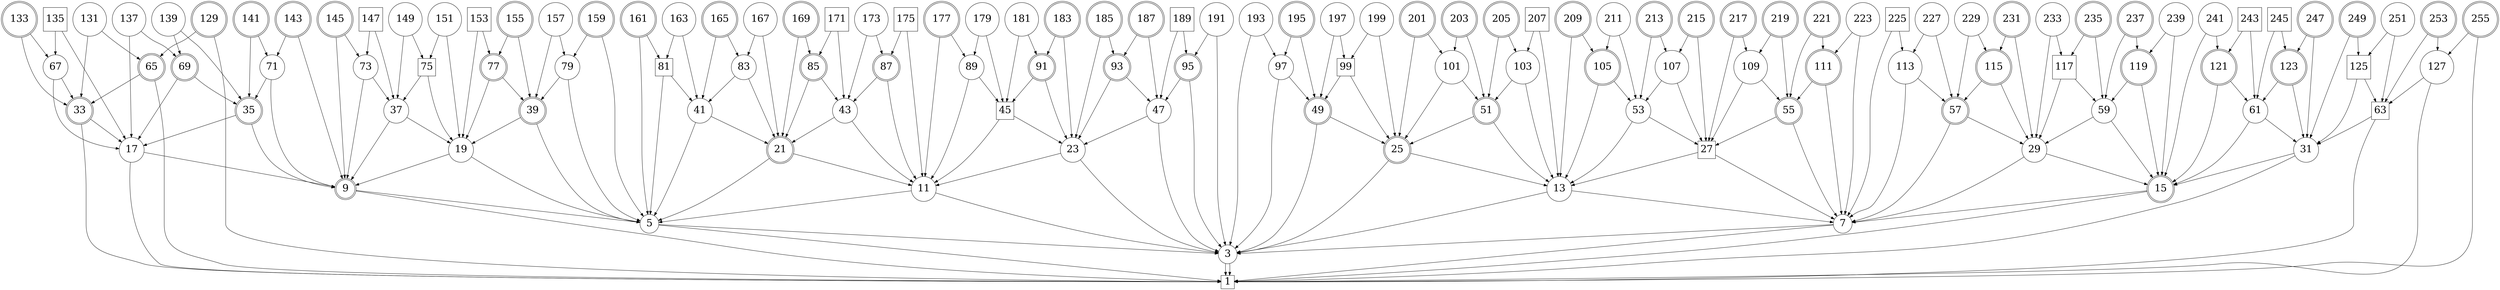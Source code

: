 digraph G {
  rankdir=TB;
  node [fontsize=30 style=filled fillcolor=white];

  // Prime
  node [shape=circle];
  3 [label=3];
  5 [label=5];
  7 [label=7];
  11 [label=11];
  13 [label=13];
  17 [label=17];
  19 [label=19];
  23 [label=23];
  29 [label=29];
  31 [label=31];
  37 [label=37];
  41 [label=41];
  43 [label=43];
  47 [label=47];
  53 [label=53];
  59 [label=59];
  61 [label=61];
  67 [label=67];
  71 [label=71];
  73 [label=73];
  79 [label=79];
  83 [label=83];
  89 [label=89];
  97 [label=97];
  101 [label=101];
  103 [label=103];
  107 [label=107];
  109 [label=109];
  113 [label=113];
  127 [label=127];
  131 [label=131];
  137 [label=137];
  139 [label=139];
  149 [label=149];
  151 [label=151];
  157 [label=157];
  163 [label=163];
  167 [label=167];
  173 [label=173];
  179 [label=179];
  181 [label=181];
  191 [label=191];
  193 [label=193];
  197 [label=197];
  199 [label=199];
  211 [label=211];
  223 [label=223];
  227 [label=227];
  229 [label=229];
  233 [label=233];
  239 [label=239];
  241 [label=241];
  251 [label=251];

  // Radical
  node [shape=doublecircle];
  9 [label=<9>];
  15 [label=<15>];
  21 [label=<21>];
  25 [label=<25>];
  33 [label=<33>];
  35 [label=<35>];
  39 [label=<39>];
  49 [label=<49>];
  51 [label=<51>];
  55 [label=<55>];
  57 [label=<57>];
  65 [label=<65>];
  69 [label=<69>];
  77 [label=<77>];
  85 [label=<85>];
  87 [label=<87>];
  91 [label=<91>];
  93 [label=<93>];
  95 [label=<95>];
  105 [label=<105>];
  111 [label=<111>];
  115 [label=<115>];
  119 [label=<119>];
  121 [label=<121>];
  123 [label=<123>];
  129 [label=<129>];
  133 [label=<133>];
  141 [label=<141>];
  143 [label=<143>];
  145 [label=<145>];
  155 [label=<155>];
  159 [label=<159>];
  161 [label=<161>];
  165 [label=<165>];
  169 [label=<169>];
  177 [label=<177>];
  183 [label=<183>];
  185 [label=<185>];
  187 [label=<187>];
  195 [label=<195>];
  201 [label=<201>];
  203 [label=<203>];
  205 [label=<205>];
  209 [label=<209>];
  213 [label=<213>];
  215 [label=<215>];
  217 [label=<217>];
  219 [label=<219>];
  221 [label=<221>];
  231 [label=<231>];
  235 [label=<235>];
  237 [label=<237>];
  247 [label=<247>];
  249 [label=<249>];
  253 [label=<253>];
  255 [label=<255>];

  // Composite
  node [shape=square];
  1 [label=<1>];
  27 [label=<27>];
  45 [label=<45>];
  63 [label=<63>];
  75 [label=<75>];
  81 [label=<81>];
  99 [label=<99>];
  117 [label=<117>];
  125 [label=<125>];
  135 [label=<135>];
  147 [label=<147>];
  153 [label=<153>];
  171 [label=<171>];
  175 [label=<175>];
  189 [label=<189>];
  207 [label=<207>];
  225 [label=<225>];
  243 [label=<243>];
  245 [label=<245>];

  // Edges
  3 -> 1;
  3 -> 1;
  5 -> 1;
  5 -> 3;
  7 -> 3;
  7 -> 1;
  9 -> 1;
  9 -> 5;
  11 -> 5;
  11 -> 3;
  13 -> 3;
  13 -> 7;
  15 -> 7;
  15 -> 1;
  17 -> 1;
  17 -> 9;
  19 -> 9;
  19 -> 5;
  21 -> 5;
  21 -> 11;
  23 -> 11;
  23 -> 3;
  25 -> 3;
  25 -> 13;
  27 -> 13;
  27 -> 7;
  29 -> 7;
  29 -> 15;
  31 -> 15;
  31 -> 1;
  33 -> 1;
  33 -> 17;
  35 -> 17;
  35 -> 9;
  37 -> 9;
  37 -> 19;
  39 -> 19;
  39 -> 5;
  41 -> 5;
  41 -> 21;
  43 -> 21;
  43 -> 11;
  45 -> 11;
  45 -> 23;
  47 -> 23;
  47 -> 3;
  49 -> 3;
  49 -> 25;
  51 -> 25;
  51 -> 13;
  53 -> 13;
  53 -> 27;
  55 -> 27;
  55 -> 7;
  57 -> 7;
  57 -> 29;
  59 -> 29;
  59 -> 15;
  61 -> 15;
  61 -> 31;
  63 -> 31;
  63 -> 1;
  65 -> 1;
  65 -> 33;
  67 -> 33;
  67 -> 17;
  69 -> 17;
  69 -> 35;
  71 -> 35;
  71 -> 9;
  73 -> 9;
  73 -> 37;
  75 -> 37;
  75 -> 19;
  77 -> 19;
  77 -> 39;
  79 -> 39;
  79 -> 5;
  81 -> 5;
  81 -> 41;
  83 -> 41;
  83 -> 21;
  85 -> 21;
  85 -> 43;
  87 -> 43;
  87 -> 11;
  89 -> 11;
  89 -> 45;
  91 -> 45;
  91 -> 23;
  93 -> 23;
  93 -> 47;
  95 -> 47;
  95 -> 3;
  97 -> 3;
  97 -> 49;
  99 -> 49;
  99 -> 25;
  101 -> 25;
  101 -> 51;
  103 -> 51;
  103 -> 13;
  105 -> 13;
  105 -> 53;
  107 -> 53;
  107 -> 27;
  109 -> 27;
  109 -> 55;
  111 -> 55;
  111 -> 7;
  113 -> 7;
  113 -> 57;
  115 -> 57;
  115 -> 29;
  117 -> 29;
  117 -> 59;
  119 -> 59;
  119 -> 15;
  121 -> 15;
  121 -> 61;
  123 -> 61;
  123 -> 31;
  125 -> 31;
  125 -> 63;
  127 -> 63;
  127 -> 1;
  129 -> 1;
  129 -> 65;
  131 -> 65;
  131 -> 33;
  133 -> 33;
  133 -> 67;
  135 -> 67;
  135 -> 17;
  137 -> 17;
  137 -> 69;
  139 -> 69;
  139 -> 35;
  141 -> 35;
  141 -> 71;
  143 -> 71;
  143 -> 9;
  145 -> 9;
  145 -> 73;
  147 -> 73;
  147 -> 37;
  149 -> 37;
  149 -> 75;
  151 -> 75;
  151 -> 19;
  153 -> 19;
  153 -> 77;
  155 -> 77;
  155 -> 39;
  157 -> 39;
  157 -> 79;
  159 -> 79;
  159 -> 5;
  161 -> 5;
  161 -> 81;
  163 -> 81;
  163 -> 41;
  165 -> 41;
  165 -> 83;
  167 -> 83;
  167 -> 21;
  169 -> 21;
  169 -> 85;
  171 -> 85;
  171 -> 43;
  173 -> 43;
  173 -> 87;
  175 -> 87;
  175 -> 11;
  177 -> 11;
  177 -> 89;
  179 -> 89;
  179 -> 45;
  181 -> 45;
  181 -> 91;
  183 -> 91;
  183 -> 23;
  185 -> 23;
  185 -> 93;
  187 -> 93;
  187 -> 47;
  189 -> 47;
  189 -> 95;
  191 -> 95;
  191 -> 3;
  193 -> 3;
  193 -> 97;
  195 -> 97;
  195 -> 49;
  197 -> 49;
  197 -> 99;
  199 -> 99;
  199 -> 25;
  201 -> 25;
  201 -> 101;
  203 -> 101;
  203 -> 51;
  205 -> 51;
  205 -> 103;
  207 -> 103;
  207 -> 13;
  209 -> 13;
  209 -> 105;
  211 -> 105;
  211 -> 53;
  213 -> 53;
  213 -> 107;
  215 -> 107;
  215 -> 27;
  217 -> 27;
  217 -> 109;
  219 -> 109;
  219 -> 55;
  221 -> 55;
  221 -> 111;
  223 -> 111;
  223 -> 7;
  225 -> 7;
  225 -> 113;
  227 -> 113;
  227 -> 57;
  229 -> 57;
  229 -> 115;
  231 -> 115;
  231 -> 29;
  233 -> 29;
  233 -> 117;
  235 -> 117;
  235 -> 59;
  237 -> 59;
  237 -> 119;
  239 -> 119;
  239 -> 15;
  241 -> 15;
  241 -> 121;
  243 -> 121;
  243 -> 61;
  245 -> 61;
  245 -> 123;
  247 -> 123;
  247 -> 31;
  249 -> 31;
  249 -> 125;
  251 -> 125;
  251 -> 63;
  253 -> 63;
  253 -> 127;
  255 -> 127;
  255 -> 1;
}
